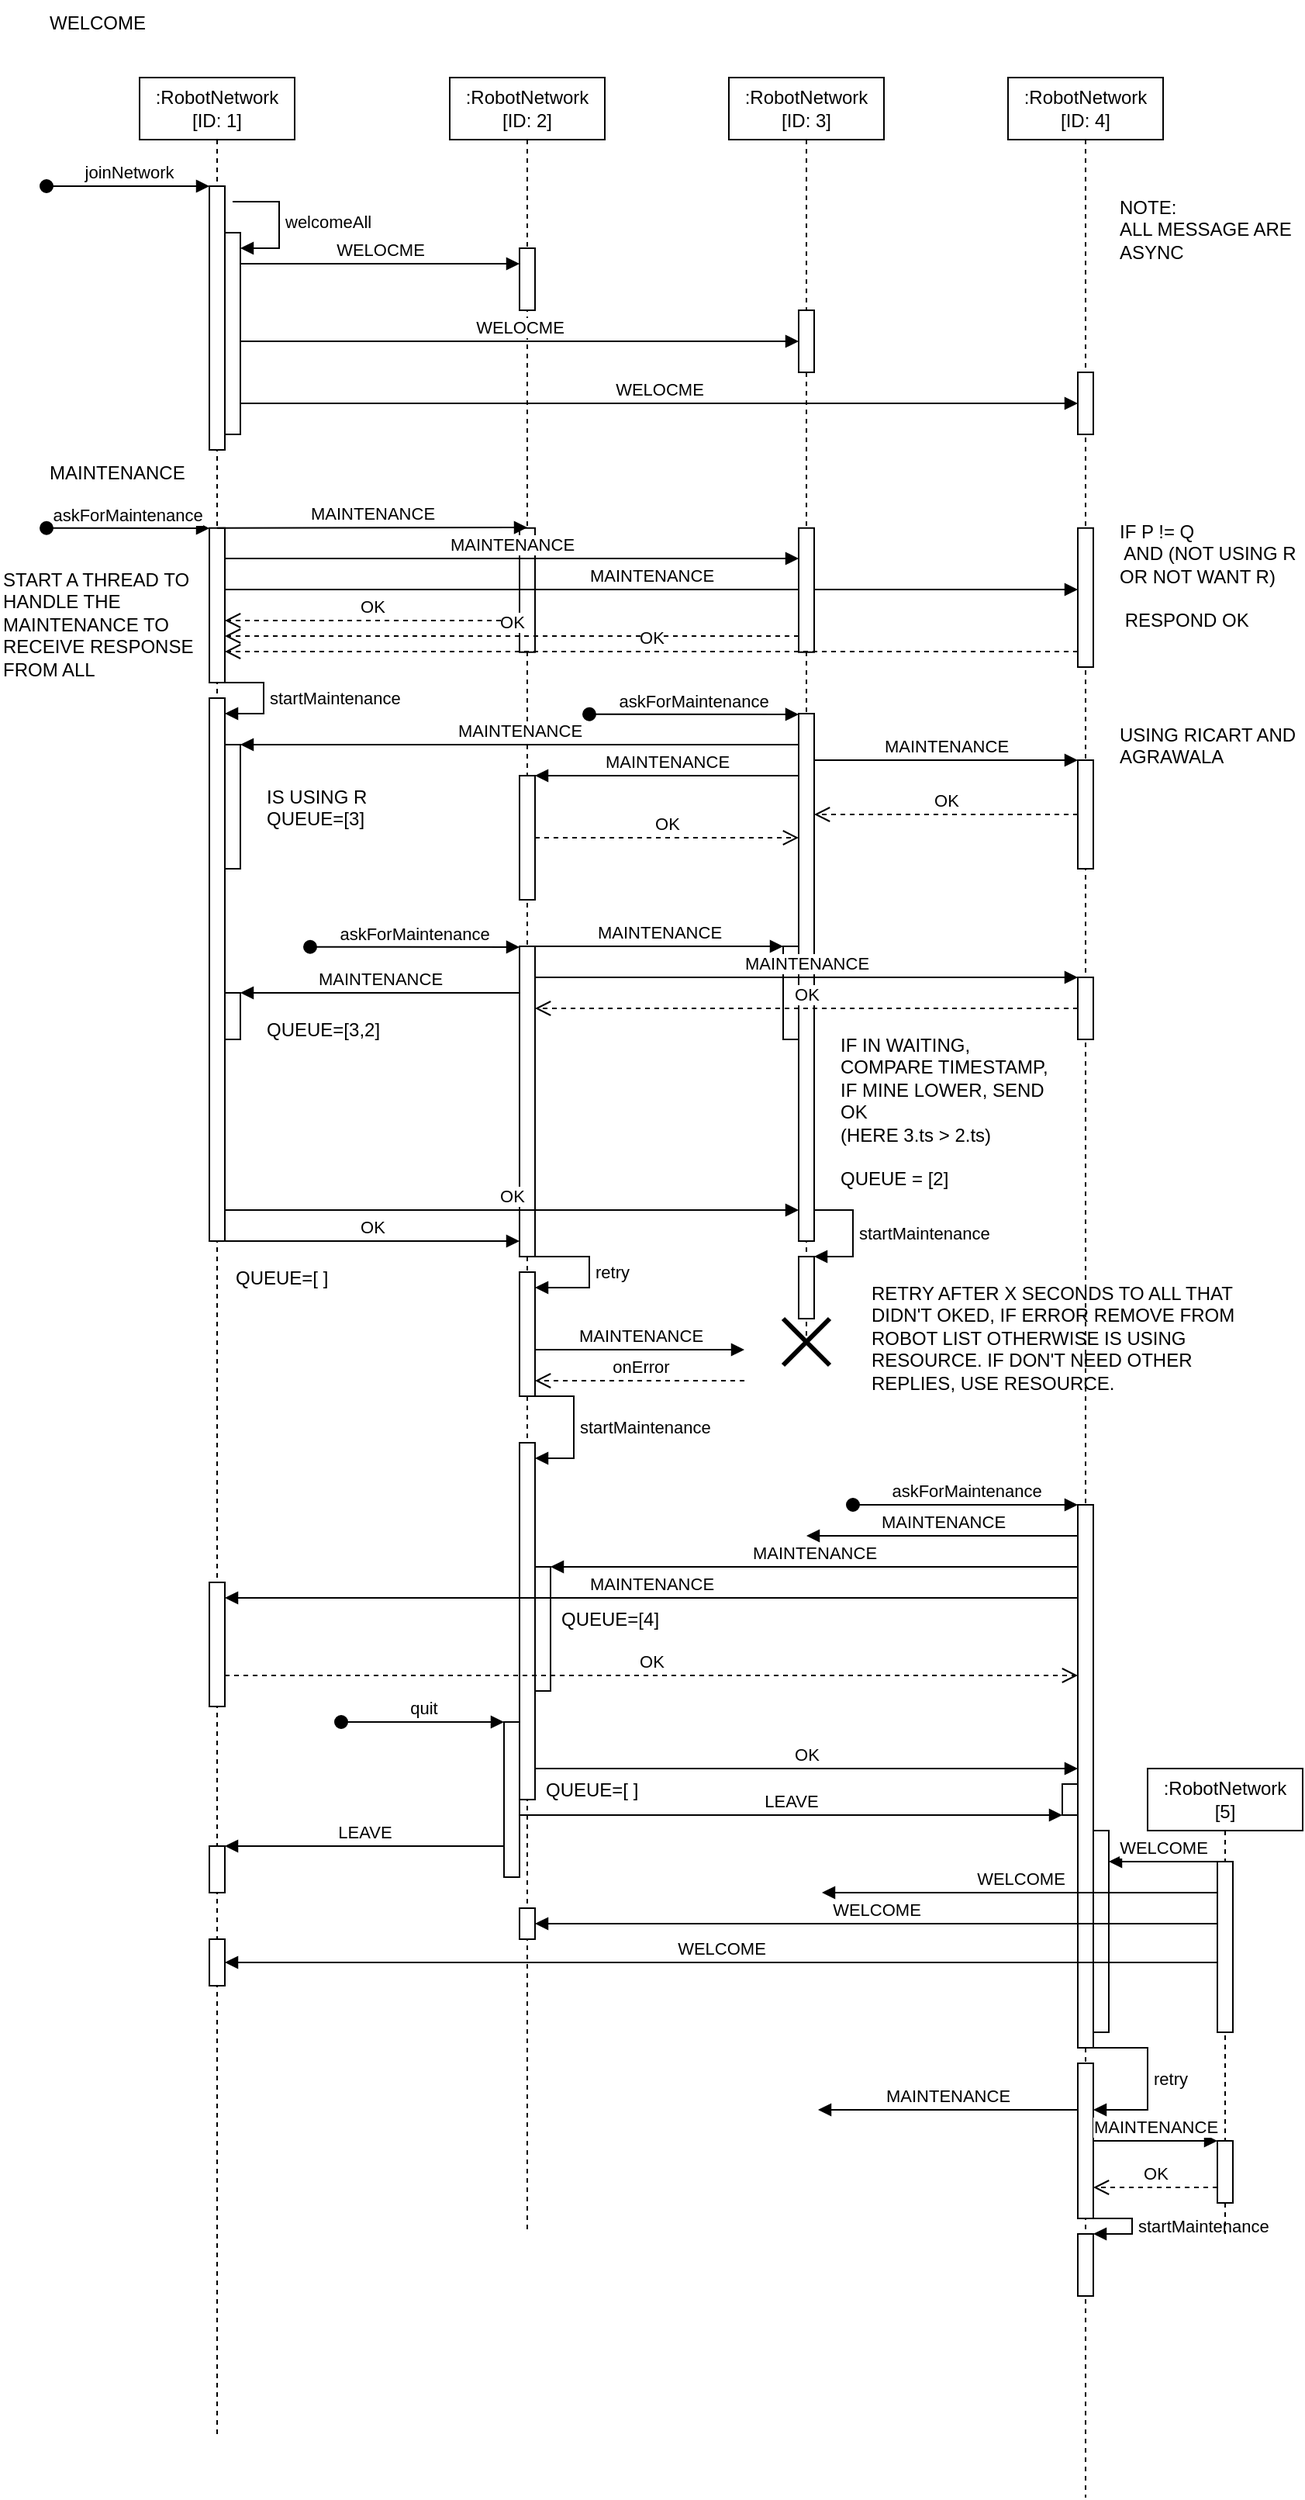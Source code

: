 <mxfile version="21.3.5" type="device">
  <diagram name="Page-1" id="2YBvvXClWsGukQMizWep">
    <mxGraphModel dx="954" dy="620" grid="1" gridSize="10" guides="1" tooltips="1" connect="1" arrows="1" fold="1" page="1" pageScale="1" pageWidth="850" pageHeight="1100" math="0" shadow="0">
      <root>
        <mxCell id="0" />
        <mxCell id="1" parent="0" />
        <mxCell id="aM9ryv3xv72pqoxQDRHE-1" value=":RobotNetwork&lt;br&gt;[ID: 1]" style="shape=umlLifeline;perimeter=lifelinePerimeter;whiteSpace=wrap;html=1;container=0;dropTarget=0;collapsible=0;recursiveResize=0;outlineConnect=0;portConstraint=eastwest;newEdgeStyle={&quot;edgeStyle&quot;:&quot;elbowEdgeStyle&quot;,&quot;elbow&quot;:&quot;vertical&quot;,&quot;curved&quot;:0,&quot;rounded&quot;:0};" parent="1" vertex="1">
          <mxGeometry x="100" y="90" width="100" height="1520" as="geometry" />
        </mxCell>
        <mxCell id="aM9ryv3xv72pqoxQDRHE-2" value="" style="html=1;points=[];perimeter=orthogonalPerimeter;outlineConnect=0;targetShapes=umlLifeline;portConstraint=eastwest;newEdgeStyle={&quot;edgeStyle&quot;:&quot;elbowEdgeStyle&quot;,&quot;elbow&quot;:&quot;vertical&quot;,&quot;curved&quot;:0,&quot;rounded&quot;:0};" parent="aM9ryv3xv72pqoxQDRHE-1" vertex="1">
          <mxGeometry x="45" y="70" width="10" height="170" as="geometry" />
        </mxCell>
        <mxCell id="aM9ryv3xv72pqoxQDRHE-3" value="joinNetwork" style="html=1;verticalAlign=bottom;startArrow=oval;endArrow=block;startSize=8;edgeStyle=elbowEdgeStyle;elbow=vertical;curved=0;rounded=0;" parent="aM9ryv3xv72pqoxQDRHE-1" target="aM9ryv3xv72pqoxQDRHE-2" edge="1">
          <mxGeometry relative="1" as="geometry">
            <mxPoint x="-60" y="70" as="sourcePoint" />
          </mxGeometry>
        </mxCell>
        <mxCell id="eEnLpTAZn5gdBbQ_mqBl-11" value="" style="html=1;points=[];perimeter=orthogonalPerimeter;outlineConnect=0;targetShapes=umlLifeline;portConstraint=eastwest;newEdgeStyle={&quot;edgeStyle&quot;:&quot;elbowEdgeStyle&quot;,&quot;elbow&quot;:&quot;vertical&quot;,&quot;curved&quot;:0,&quot;rounded&quot;:0};" parent="aM9ryv3xv72pqoxQDRHE-1" vertex="1">
          <mxGeometry x="55" y="100" width="10" height="130" as="geometry" />
        </mxCell>
        <mxCell id="eEnLpTAZn5gdBbQ_mqBl-12" value="welcomeAll" style="html=1;align=left;spacingLeft=2;endArrow=block;rounded=0;edgeStyle=orthogonalEdgeStyle;curved=0;rounded=0;" parent="aM9ryv3xv72pqoxQDRHE-1" target="eEnLpTAZn5gdBbQ_mqBl-11" edge="1">
          <mxGeometry relative="1" as="geometry">
            <mxPoint x="60" y="80" as="sourcePoint" />
            <Array as="points">
              <mxPoint x="90" y="110" />
            </Array>
          </mxGeometry>
        </mxCell>
        <mxCell id="eEnLpTAZn5gdBbQ_mqBl-40" value="" style="html=1;points=[];perimeter=orthogonalPerimeter;outlineConnect=0;targetShapes=umlLifeline;portConstraint=eastwest;newEdgeStyle={&quot;edgeStyle&quot;:&quot;elbowEdgeStyle&quot;,&quot;elbow&quot;:&quot;vertical&quot;,&quot;curved&quot;:0,&quot;rounded&quot;:0};" parent="aM9ryv3xv72pqoxQDRHE-1" vertex="1">
          <mxGeometry x="45" y="290.37" width="10" height="99.63" as="geometry" />
        </mxCell>
        <mxCell id="szoef-TnUOMJRLs9W9GJ-12" value="" style="html=1;points=[];perimeter=orthogonalPerimeter;outlineConnect=0;targetShapes=umlLifeline;portConstraint=eastwest;newEdgeStyle={&quot;edgeStyle&quot;:&quot;elbowEdgeStyle&quot;,&quot;elbow&quot;:&quot;vertical&quot;,&quot;curved&quot;:0,&quot;rounded&quot;:0};" parent="aM9ryv3xv72pqoxQDRHE-1" vertex="1">
          <mxGeometry x="45" y="400" width="10" height="350" as="geometry" />
        </mxCell>
        <mxCell id="szoef-TnUOMJRLs9W9GJ-13" value="startMaintenance" style="html=1;align=left;spacingLeft=2;endArrow=block;rounded=0;edgeStyle=orthogonalEdgeStyle;curved=0;rounded=0;" parent="aM9ryv3xv72pqoxQDRHE-1" source="eEnLpTAZn5gdBbQ_mqBl-40" target="szoef-TnUOMJRLs9W9GJ-12" edge="1">
          <mxGeometry relative="1" as="geometry">
            <mxPoint x="50" y="400" as="sourcePoint" />
            <Array as="points">
              <mxPoint x="80" y="390" />
              <mxPoint x="80" y="410" />
            </Array>
          </mxGeometry>
        </mxCell>
        <mxCell id="szoef-TnUOMJRLs9W9GJ-21" value="" style="html=1;points=[];perimeter=orthogonalPerimeter;outlineConnect=0;targetShapes=umlLifeline;portConstraint=eastwest;newEdgeStyle={&quot;edgeStyle&quot;:&quot;elbowEdgeStyle&quot;,&quot;elbow&quot;:&quot;vertical&quot;,&quot;curved&quot;:0,&quot;rounded&quot;:0};" parent="aM9ryv3xv72pqoxQDRHE-1" vertex="1">
          <mxGeometry x="55" y="430" width="10" height="80" as="geometry" />
        </mxCell>
        <mxCell id="szoef-TnUOMJRLs9W9GJ-39" value="" style="html=1;points=[];perimeter=orthogonalPerimeter;outlineConnect=0;targetShapes=umlLifeline;portConstraint=eastwest;newEdgeStyle={&quot;edgeStyle&quot;:&quot;elbowEdgeStyle&quot;,&quot;elbow&quot;:&quot;vertical&quot;,&quot;curved&quot;:0,&quot;rounded&quot;:0};" parent="aM9ryv3xv72pqoxQDRHE-1" vertex="1">
          <mxGeometry x="55" y="590" width="10" height="30" as="geometry" />
        </mxCell>
        <mxCell id="szoef-TnUOMJRLs9W9GJ-66" value="" style="html=1;points=[];perimeter=orthogonalPerimeter;outlineConnect=0;targetShapes=umlLifeline;portConstraint=eastwest;newEdgeStyle={&quot;edgeStyle&quot;:&quot;elbowEdgeStyle&quot;,&quot;elbow&quot;:&quot;vertical&quot;,&quot;curved&quot;:0,&quot;rounded&quot;:0};" parent="aM9ryv3xv72pqoxQDRHE-1" vertex="1">
          <mxGeometry x="45" y="970" width="10" height="80" as="geometry" />
        </mxCell>
        <mxCell id="szoef-TnUOMJRLs9W9GJ-73" value="" style="html=1;points=[];perimeter=orthogonalPerimeter;outlineConnect=0;targetShapes=umlLifeline;portConstraint=eastwest;newEdgeStyle={&quot;edgeStyle&quot;:&quot;elbowEdgeStyle&quot;,&quot;elbow&quot;:&quot;vertical&quot;,&quot;curved&quot;:0,&quot;rounded&quot;:0};" parent="aM9ryv3xv72pqoxQDRHE-1" vertex="1">
          <mxGeometry x="45" y="1140" width="10" height="30" as="geometry" />
        </mxCell>
        <mxCell id="szoef-TnUOMJRLs9W9GJ-86" value="" style="html=1;points=[];perimeter=orthogonalPerimeter;outlineConnect=0;targetShapes=umlLifeline;portConstraint=eastwest;newEdgeStyle={&quot;edgeStyle&quot;:&quot;elbowEdgeStyle&quot;,&quot;elbow&quot;:&quot;vertical&quot;,&quot;curved&quot;:0,&quot;rounded&quot;:0};" parent="aM9ryv3xv72pqoxQDRHE-1" vertex="1">
          <mxGeometry x="45" y="1200" width="10" height="30" as="geometry" />
        </mxCell>
        <mxCell id="eEnLpTAZn5gdBbQ_mqBl-1" value=":RobotNetwork&lt;br&gt;[ID: 2]" style="shape=umlLifeline;perimeter=lifelinePerimeter;whiteSpace=wrap;html=1;container=0;dropTarget=0;collapsible=0;recursiveResize=0;outlineConnect=0;portConstraint=eastwest;newEdgeStyle={&quot;edgeStyle&quot;:&quot;elbowEdgeStyle&quot;,&quot;elbow&quot;:&quot;vertical&quot;,&quot;curved&quot;:0,&quot;rounded&quot;:0};" parent="1" vertex="1">
          <mxGeometry x="300" y="90" width="100" height="1390" as="geometry" />
        </mxCell>
        <mxCell id="eEnLpTAZn5gdBbQ_mqBl-2" value="" style="html=1;points=[];perimeter=orthogonalPerimeter;outlineConnect=0;targetShapes=umlLifeline;portConstraint=eastwest;newEdgeStyle={&quot;edgeStyle&quot;:&quot;elbowEdgeStyle&quot;,&quot;elbow&quot;:&quot;vertical&quot;,&quot;curved&quot;:0,&quot;rounded&quot;:0};" parent="eEnLpTAZn5gdBbQ_mqBl-1" vertex="1">
          <mxGeometry x="45" y="110" width="10" height="40" as="geometry" />
        </mxCell>
        <mxCell id="szoef-TnUOMJRLs9W9GJ-3" value="" style="html=1;points=[];perimeter=orthogonalPerimeter;outlineConnect=0;targetShapes=umlLifeline;portConstraint=eastwest;newEdgeStyle={&quot;edgeStyle&quot;:&quot;elbowEdgeStyle&quot;,&quot;elbow&quot;:&quot;vertical&quot;,&quot;curved&quot;:0,&quot;rounded&quot;:0};" parent="eEnLpTAZn5gdBbQ_mqBl-1" vertex="1">
          <mxGeometry x="45" y="290.37" width="10" height="80" as="geometry" />
        </mxCell>
        <mxCell id="szoef-TnUOMJRLs9W9GJ-19" value="" style="html=1;points=[];perimeter=orthogonalPerimeter;outlineConnect=0;targetShapes=umlLifeline;portConstraint=eastwest;newEdgeStyle={&quot;edgeStyle&quot;:&quot;elbowEdgeStyle&quot;,&quot;elbow&quot;:&quot;vertical&quot;,&quot;curved&quot;:0,&quot;rounded&quot;:0};" parent="eEnLpTAZn5gdBbQ_mqBl-1" vertex="1">
          <mxGeometry x="45" y="450" width="10" height="80" as="geometry" />
        </mxCell>
        <mxCell id="szoef-TnUOMJRLs9W9GJ-33" value="" style="html=1;points=[];perimeter=orthogonalPerimeter;outlineConnect=0;targetShapes=umlLifeline;portConstraint=eastwest;newEdgeStyle={&quot;edgeStyle&quot;:&quot;elbowEdgeStyle&quot;,&quot;elbow&quot;:&quot;vertical&quot;,&quot;curved&quot;:0,&quot;rounded&quot;:0};" parent="eEnLpTAZn5gdBbQ_mqBl-1" vertex="1">
          <mxGeometry x="45" y="560" width="10" height="200" as="geometry" />
        </mxCell>
        <mxCell id="szoef-TnUOMJRLs9W9GJ-47" value="" style="html=1;points=[];perimeter=orthogonalPerimeter;outlineConnect=0;targetShapes=umlLifeline;portConstraint=eastwest;newEdgeStyle={&quot;edgeStyle&quot;:&quot;elbowEdgeStyle&quot;,&quot;elbow&quot;:&quot;vertical&quot;,&quot;curved&quot;:0,&quot;rounded&quot;:0};" parent="eEnLpTAZn5gdBbQ_mqBl-1" vertex="1">
          <mxGeometry x="45" y="770" width="10" height="80" as="geometry" />
        </mxCell>
        <mxCell id="szoef-TnUOMJRLs9W9GJ-48" value="retry" style="html=1;align=left;spacingLeft=2;endArrow=block;rounded=0;edgeStyle=orthogonalEdgeStyle;curved=0;rounded=0;" parent="eEnLpTAZn5gdBbQ_mqBl-1" source="szoef-TnUOMJRLs9W9GJ-33" target="szoef-TnUOMJRLs9W9GJ-47" edge="1">
          <mxGeometry relative="1" as="geometry">
            <mxPoint x="60" y="770" as="sourcePoint" />
            <Array as="points">
              <mxPoint x="90" y="760" />
              <mxPoint x="90" y="780" />
            </Array>
          </mxGeometry>
        </mxCell>
        <mxCell id="szoef-TnUOMJRLs9W9GJ-51" value="" style="html=1;points=[];perimeter=orthogonalPerimeter;outlineConnect=0;targetShapes=umlLifeline;portConstraint=eastwest;newEdgeStyle={&quot;edgeStyle&quot;:&quot;elbowEdgeStyle&quot;,&quot;elbow&quot;:&quot;vertical&quot;,&quot;curved&quot;:0,&quot;rounded&quot;:0};" parent="eEnLpTAZn5gdBbQ_mqBl-1" vertex="1">
          <mxGeometry x="45" y="880" width="10" height="230" as="geometry" />
        </mxCell>
        <mxCell id="szoef-TnUOMJRLs9W9GJ-52" value="startMaintenance" style="html=1;align=left;spacingLeft=2;endArrow=block;rounded=0;edgeStyle=orthogonalEdgeStyle;curved=0;rounded=0;" parent="eEnLpTAZn5gdBbQ_mqBl-1" source="szoef-TnUOMJRLs9W9GJ-47" target="szoef-TnUOMJRLs9W9GJ-51" edge="1">
          <mxGeometry relative="1" as="geometry">
            <mxPoint x="50" y="870" as="sourcePoint" />
            <Array as="points">
              <mxPoint x="80" y="850" />
              <mxPoint x="80" y="890" />
            </Array>
          </mxGeometry>
        </mxCell>
        <mxCell id="szoef-TnUOMJRLs9W9GJ-56" value="" style="html=1;points=[];perimeter=orthogonalPerimeter;outlineConnect=0;targetShapes=umlLifeline;portConstraint=eastwest;newEdgeStyle={&quot;edgeStyle&quot;:&quot;elbowEdgeStyle&quot;,&quot;elbow&quot;:&quot;vertical&quot;,&quot;curved&quot;:0,&quot;rounded&quot;:0};" parent="eEnLpTAZn5gdBbQ_mqBl-1" vertex="1">
          <mxGeometry x="35" y="1060" width="10" height="100" as="geometry" />
        </mxCell>
        <mxCell id="szoef-TnUOMJRLs9W9GJ-67" value="" style="html=1;points=[];perimeter=orthogonalPerimeter;outlineConnect=0;targetShapes=umlLifeline;portConstraint=eastwest;newEdgeStyle={&quot;edgeStyle&quot;:&quot;elbowEdgeStyle&quot;,&quot;elbow&quot;:&quot;vertical&quot;,&quot;curved&quot;:0,&quot;rounded&quot;:0};" parent="eEnLpTAZn5gdBbQ_mqBl-1" vertex="1">
          <mxGeometry x="55" y="960" width="10" height="80" as="geometry" />
        </mxCell>
        <mxCell id="szoef-TnUOMJRLs9W9GJ-88" value="" style="html=1;points=[];perimeter=orthogonalPerimeter;outlineConnect=0;targetShapes=umlLifeline;portConstraint=eastwest;newEdgeStyle={&quot;edgeStyle&quot;:&quot;elbowEdgeStyle&quot;,&quot;elbow&quot;:&quot;vertical&quot;,&quot;curved&quot;:0,&quot;rounded&quot;:0};" parent="eEnLpTAZn5gdBbQ_mqBl-1" vertex="1">
          <mxGeometry x="45" y="1180" width="10" height="20" as="geometry" />
        </mxCell>
        <mxCell id="eEnLpTAZn5gdBbQ_mqBl-4" value=":RobotNetwork&lt;br&gt;[ID: 4]" style="shape=umlLifeline;perimeter=lifelinePerimeter;whiteSpace=wrap;html=1;container=0;dropTarget=0;collapsible=0;recursiveResize=0;outlineConnect=0;portConstraint=eastwest;newEdgeStyle={&quot;edgeStyle&quot;:&quot;elbowEdgeStyle&quot;,&quot;elbow&quot;:&quot;vertical&quot;,&quot;curved&quot;:0,&quot;rounded&quot;:0};" parent="1" vertex="1">
          <mxGeometry x="660" y="90" width="100" height="1560" as="geometry" />
        </mxCell>
        <mxCell id="eEnLpTAZn5gdBbQ_mqBl-16" value="" style="html=1;points=[];perimeter=orthogonalPerimeter;outlineConnect=0;targetShapes=umlLifeline;portConstraint=eastwest;newEdgeStyle={&quot;edgeStyle&quot;:&quot;elbowEdgeStyle&quot;,&quot;elbow&quot;:&quot;vertical&quot;,&quot;curved&quot;:0,&quot;rounded&quot;:0};" parent="eEnLpTAZn5gdBbQ_mqBl-4" vertex="1">
          <mxGeometry x="45" y="190" width="10" height="40" as="geometry" />
        </mxCell>
        <mxCell id="eEnLpTAZn5gdBbQ_mqBl-42" value="" style="html=1;points=[];perimeter=orthogonalPerimeter;outlineConnect=0;targetShapes=umlLifeline;portConstraint=eastwest;newEdgeStyle={&quot;edgeStyle&quot;:&quot;elbowEdgeStyle&quot;,&quot;elbow&quot;:&quot;vertical&quot;,&quot;curved&quot;:0,&quot;rounded&quot;:0};" parent="eEnLpTAZn5gdBbQ_mqBl-4" vertex="1">
          <mxGeometry x="45" y="290.37" width="10" height="89.63" as="geometry" />
        </mxCell>
        <mxCell id="szoef-TnUOMJRLs9W9GJ-17" value="" style="html=1;points=[];perimeter=orthogonalPerimeter;outlineConnect=0;targetShapes=umlLifeline;portConstraint=eastwest;newEdgeStyle={&quot;edgeStyle&quot;:&quot;elbowEdgeStyle&quot;,&quot;elbow&quot;:&quot;vertical&quot;,&quot;curved&quot;:0,&quot;rounded&quot;:0};" parent="eEnLpTAZn5gdBbQ_mqBl-4" vertex="1">
          <mxGeometry x="45" y="440" width="10" height="70" as="geometry" />
        </mxCell>
        <mxCell id="szoef-TnUOMJRLs9W9GJ-37" value="" style="html=1;points=[];perimeter=orthogonalPerimeter;outlineConnect=0;targetShapes=umlLifeline;portConstraint=eastwest;newEdgeStyle={&quot;edgeStyle&quot;:&quot;elbowEdgeStyle&quot;,&quot;elbow&quot;:&quot;vertical&quot;,&quot;curved&quot;:0,&quot;rounded&quot;:0};" parent="eEnLpTAZn5gdBbQ_mqBl-4" vertex="1">
          <mxGeometry x="45" y="580" width="10" height="40" as="geometry" />
        </mxCell>
        <mxCell id="szoef-TnUOMJRLs9W9GJ-58" value="" style="html=1;points=[];perimeter=orthogonalPerimeter;outlineConnect=0;targetShapes=umlLifeline;portConstraint=eastwest;newEdgeStyle={&quot;edgeStyle&quot;:&quot;elbowEdgeStyle&quot;,&quot;elbow&quot;:&quot;vertical&quot;,&quot;curved&quot;:0,&quot;rounded&quot;:0};" parent="eEnLpTAZn5gdBbQ_mqBl-4" vertex="1">
          <mxGeometry x="35" y="1100" width="10" height="20" as="geometry" />
        </mxCell>
        <mxCell id="szoef-TnUOMJRLs9W9GJ-60" value="" style="html=1;points=[];perimeter=orthogonalPerimeter;outlineConnect=0;targetShapes=umlLifeline;portConstraint=eastwest;newEdgeStyle={&quot;edgeStyle&quot;:&quot;elbowEdgeStyle&quot;,&quot;elbow&quot;:&quot;vertical&quot;,&quot;curved&quot;:0,&quot;rounded&quot;:0};" parent="eEnLpTAZn5gdBbQ_mqBl-4" vertex="1">
          <mxGeometry x="45" y="920" width="10" height="350" as="geometry" />
        </mxCell>
        <mxCell id="szoef-TnUOMJRLs9W9GJ-92" value="" style="html=1;points=[];perimeter=orthogonalPerimeter;outlineConnect=0;targetShapes=umlLifeline;portConstraint=eastwest;newEdgeStyle={&quot;edgeStyle&quot;:&quot;elbowEdgeStyle&quot;,&quot;elbow&quot;:&quot;vertical&quot;,&quot;curved&quot;:0,&quot;rounded&quot;:0};" parent="eEnLpTAZn5gdBbQ_mqBl-4" vertex="1">
          <mxGeometry x="55" y="1130" width="10" height="130" as="geometry" />
        </mxCell>
        <mxCell id="szoef-TnUOMJRLs9W9GJ-98" value="" style="html=1;points=[];perimeter=orthogonalPerimeter;outlineConnect=0;targetShapes=umlLifeline;portConstraint=eastwest;newEdgeStyle={&quot;edgeStyle&quot;:&quot;elbowEdgeStyle&quot;,&quot;elbow&quot;:&quot;vertical&quot;,&quot;curved&quot;:0,&quot;rounded&quot;:0};" parent="eEnLpTAZn5gdBbQ_mqBl-4" vertex="1">
          <mxGeometry x="45" y="1390" width="10" height="40" as="geometry" />
        </mxCell>
        <mxCell id="szoef-TnUOMJRLs9W9GJ-99" value="startMaintenance" style="html=1;align=left;spacingLeft=2;endArrow=block;rounded=0;edgeStyle=orthogonalEdgeStyle;curved=0;rounded=0;" parent="eEnLpTAZn5gdBbQ_mqBl-4" source="MS7MLj-lTrGI62MglVnT-1" target="szoef-TnUOMJRLs9W9GJ-98" edge="1">
          <mxGeometry relative="1" as="geometry">
            <mxPoint x="50" y="1320" as="sourcePoint" />
            <Array as="points">
              <mxPoint x="80" y="1380" />
              <mxPoint x="80" y="1390" />
            </Array>
          </mxGeometry>
        </mxCell>
        <mxCell id="MS7MLj-lTrGI62MglVnT-2" value="retry" style="html=1;align=left;spacingLeft=2;endArrow=block;rounded=0;edgeStyle=orthogonalEdgeStyle;curved=0;rounded=0;" parent="eEnLpTAZn5gdBbQ_mqBl-4" source="szoef-TnUOMJRLs9W9GJ-60" target="MS7MLj-lTrGI62MglVnT-1" edge="1">
          <mxGeometry relative="1" as="geometry">
            <mxPoint x="60" y="1270" as="sourcePoint" />
            <Array as="points">
              <mxPoint x="90" y="1270" />
              <mxPoint x="90" y="1310" />
            </Array>
          </mxGeometry>
        </mxCell>
        <mxCell id="MS7MLj-lTrGI62MglVnT-1" value="" style="html=1;points=[];perimeter=orthogonalPerimeter;outlineConnect=0;targetShapes=umlLifeline;portConstraint=eastwest;newEdgeStyle={&quot;edgeStyle&quot;:&quot;elbowEdgeStyle&quot;,&quot;elbow&quot;:&quot;vertical&quot;,&quot;curved&quot;:0,&quot;rounded&quot;:0};" parent="eEnLpTAZn5gdBbQ_mqBl-4" vertex="1">
          <mxGeometry x="45" y="1280" width="10" height="100" as="geometry" />
        </mxCell>
        <mxCell id="eEnLpTAZn5gdBbQ_mqBl-14" value="WELOCME" style="html=1;verticalAlign=bottom;endArrow=block;edgeStyle=elbowEdgeStyle;elbow=vertical;curved=0;rounded=0;" parent="1" source="eEnLpTAZn5gdBbQ_mqBl-11" target="eEnLpTAZn5gdBbQ_mqBl-2" edge="1">
          <mxGeometry relative="1" as="geometry">
            <mxPoint x="265" y="210" as="sourcePoint" />
            <mxPoint x="335" y="210" as="targetPoint" />
            <Array as="points">
              <mxPoint x="290" y="210" />
            </Array>
          </mxGeometry>
        </mxCell>
        <mxCell id="eEnLpTAZn5gdBbQ_mqBl-17" value="WELOCME" style="html=1;verticalAlign=bottom;endArrow=block;edgeStyle=elbowEdgeStyle;elbow=vertical;curved=0;rounded=0;" parent="1" source="eEnLpTAZn5gdBbQ_mqBl-11" target="eEnLpTAZn5gdBbQ_mqBl-16" edge="1">
          <mxGeometry relative="1" as="geometry">
            <mxPoint x="175" y="220" as="sourcePoint" />
            <Array as="points">
              <mxPoint x="520" y="300" />
              <mxPoint x="330" y="295" />
              <mxPoint x="270" y="240" />
              <mxPoint x="160" y="250" />
              <mxPoint x="300" y="220" />
            </Array>
          </mxGeometry>
        </mxCell>
        <mxCell id="eEnLpTAZn5gdBbQ_mqBl-21" value="WELCOME" style="text;html=1;strokeColor=none;fillColor=none;align=left;verticalAlign=middle;whiteSpace=wrap;rounded=0;" parent="1" vertex="1">
          <mxGeometry x="40" y="40" width="380" height="30" as="geometry" />
        </mxCell>
        <mxCell id="eEnLpTAZn5gdBbQ_mqBl-38" value="MAINTENANCE" style="text;html=1;strokeColor=none;fillColor=none;align=left;verticalAlign=middle;whiteSpace=wrap;rounded=0;" parent="1" vertex="1">
          <mxGeometry x="40" y="330" width="380" height="30" as="geometry" />
        </mxCell>
        <mxCell id="eEnLpTAZn5gdBbQ_mqBl-39" value="askForMaintenance" style="html=1;verticalAlign=bottom;startArrow=oval;startFill=1;endArrow=block;startSize=8;edgeStyle=elbowEdgeStyle;elbow=vertical;curved=0;rounded=0;" parent="1" target="eEnLpTAZn5gdBbQ_mqBl-40" edge="1">
          <mxGeometry width="60" relative="1" as="geometry">
            <mxPoint x="40" y="380.37" as="sourcePoint" />
            <mxPoint x="100" y="380.37" as="targetPoint" />
          </mxGeometry>
        </mxCell>
        <mxCell id="eEnLpTAZn5gdBbQ_mqBl-41" value="MAINTENANCE" style="html=1;verticalAlign=bottom;endArrow=block;edgeStyle=elbowEdgeStyle;elbow=vertical;curved=0;rounded=0;" parent="1" source="eEnLpTAZn5gdBbQ_mqBl-40" target="eEnLpTAZn5gdBbQ_mqBl-42" edge="1">
          <mxGeometry width="80" relative="1" as="geometry">
            <mxPoint x="230" y="390.37" as="sourcePoint" />
            <mxPoint x="310" y="390.37" as="targetPoint" />
            <Array as="points">
              <mxPoint x="610" y="420" />
              <mxPoint x="610" y="490" />
              <mxPoint x="410" y="390.37" />
            </Array>
          </mxGeometry>
        </mxCell>
        <mxCell id="eEnLpTAZn5gdBbQ_mqBl-63" value=":RobotNetwork&lt;br&gt;[ID: 3]" style="shape=umlLifeline;perimeter=lifelinePerimeter;whiteSpace=wrap;html=1;container=0;dropTarget=0;collapsible=0;recursiveResize=0;outlineConnect=0;portConstraint=eastwest;newEdgeStyle={&quot;edgeStyle&quot;:&quot;elbowEdgeStyle&quot;,&quot;elbow&quot;:&quot;vertical&quot;,&quot;curved&quot;:0,&quot;rounded&quot;:0};" parent="1" vertex="1">
          <mxGeometry x="480" y="90" width="100" height="820" as="geometry" />
        </mxCell>
        <mxCell id="eEnLpTAZn5gdBbQ_mqBl-64" value="" style="html=1;points=[];perimeter=orthogonalPerimeter;outlineConnect=0;targetShapes=umlLifeline;portConstraint=eastwest;newEdgeStyle={&quot;edgeStyle&quot;:&quot;elbowEdgeStyle&quot;,&quot;elbow&quot;:&quot;vertical&quot;,&quot;curved&quot;:0,&quot;rounded&quot;:0};" parent="eEnLpTAZn5gdBbQ_mqBl-63" vertex="1">
          <mxGeometry x="45" y="150" width="10" height="40" as="geometry" />
        </mxCell>
        <mxCell id="szoef-TnUOMJRLs9W9GJ-5" value="" style="html=1;points=[];perimeter=orthogonalPerimeter;outlineConnect=0;targetShapes=umlLifeline;portConstraint=eastwest;newEdgeStyle={&quot;edgeStyle&quot;:&quot;elbowEdgeStyle&quot;,&quot;elbow&quot;:&quot;vertical&quot;,&quot;curved&quot;:0,&quot;rounded&quot;:0};" parent="eEnLpTAZn5gdBbQ_mqBl-63" vertex="1">
          <mxGeometry x="45" y="290.37" width="10" height="80" as="geometry" />
        </mxCell>
        <mxCell id="szoef-TnUOMJRLs9W9GJ-15" value="" style="html=1;points=[];perimeter=orthogonalPerimeter;outlineConnect=0;targetShapes=umlLifeline;portConstraint=eastwest;newEdgeStyle={&quot;edgeStyle&quot;:&quot;elbowEdgeStyle&quot;,&quot;elbow&quot;:&quot;vertical&quot;,&quot;curved&quot;:0,&quot;rounded&quot;:0};" parent="eEnLpTAZn5gdBbQ_mqBl-63" vertex="1">
          <mxGeometry x="45" y="410" width="10" height="340" as="geometry" />
        </mxCell>
        <mxCell id="szoef-TnUOMJRLs9W9GJ-35" value="" style="html=1;points=[];perimeter=orthogonalPerimeter;outlineConnect=0;targetShapes=umlLifeline;portConstraint=eastwest;newEdgeStyle={&quot;edgeStyle&quot;:&quot;elbowEdgeStyle&quot;,&quot;elbow&quot;:&quot;vertical&quot;,&quot;curved&quot;:0,&quot;rounded&quot;:0};" parent="eEnLpTAZn5gdBbQ_mqBl-63" vertex="1">
          <mxGeometry x="35" y="560" width="10" height="60" as="geometry" />
        </mxCell>
        <mxCell id="szoef-TnUOMJRLs9W9GJ-43" value="" style="html=1;points=[];perimeter=orthogonalPerimeter;outlineConnect=0;targetShapes=umlLifeline;portConstraint=eastwest;newEdgeStyle={&quot;edgeStyle&quot;:&quot;elbowEdgeStyle&quot;,&quot;elbow&quot;:&quot;vertical&quot;,&quot;curved&quot;:0,&quot;rounded&quot;:0};" parent="eEnLpTAZn5gdBbQ_mqBl-63" vertex="1">
          <mxGeometry x="45" y="760" width="10" height="40" as="geometry" />
        </mxCell>
        <mxCell id="szoef-TnUOMJRLs9W9GJ-44" value="startMaintenance" style="html=1;align=left;spacingLeft=2;endArrow=block;rounded=0;edgeStyle=orthogonalEdgeStyle;curved=0;rounded=0;" parent="eEnLpTAZn5gdBbQ_mqBl-63" source="szoef-TnUOMJRLs9W9GJ-15" target="szoef-TnUOMJRLs9W9GJ-43" edge="1">
          <mxGeometry relative="1" as="geometry">
            <mxPoint x="50" y="760" as="sourcePoint" />
            <Array as="points">
              <mxPoint x="80" y="730" />
              <mxPoint x="80" y="760" />
            </Array>
          </mxGeometry>
        </mxCell>
        <mxCell id="szoef-TnUOMJRLs9W9GJ-46" value="" style="shape=umlDestroy;whiteSpace=wrap;html=1;strokeWidth=3;targetShapes=umlLifeline;" parent="eEnLpTAZn5gdBbQ_mqBl-63" vertex="1">
          <mxGeometry x="35" y="800" width="30" height="30" as="geometry" />
        </mxCell>
        <mxCell id="eEnLpTAZn5gdBbQ_mqBl-66" value="WELOCME" style="html=1;verticalAlign=bottom;endArrow=block;edgeStyle=elbowEdgeStyle;elbow=vertical;curved=0;rounded=0;" parent="1" source="eEnLpTAZn5gdBbQ_mqBl-11" target="eEnLpTAZn5gdBbQ_mqBl-64" edge="1">
          <mxGeometry width="80" relative="1" as="geometry">
            <mxPoint x="385" y="260" as="sourcePoint" />
            <mxPoint x="465" y="260" as="targetPoint" />
          </mxGeometry>
        </mxCell>
        <mxCell id="szoef-TnUOMJRLs9W9GJ-1" value="NOTE: &lt;br&gt;ALL MESSAGE ARE ASYNC" style="text;html=1;strokeColor=none;fillColor=none;align=left;verticalAlign=top;whiteSpace=wrap;rounded=0;" parent="1" vertex="1">
          <mxGeometry x="730" y="160" width="120" height="130" as="geometry" />
        </mxCell>
        <mxCell id="szoef-TnUOMJRLs9W9GJ-2" value="MAINTENANCE" style="html=1;verticalAlign=bottom;endArrow=block;edgeStyle=elbowEdgeStyle;elbow=vertical;curved=0;rounded=0;" parent="1" source="eEnLpTAZn5gdBbQ_mqBl-40" target="szoef-TnUOMJRLs9W9GJ-3" edge="1">
          <mxGeometry width="80" relative="1" as="geometry">
            <mxPoint x="430" y="340" as="sourcePoint" />
            <mxPoint x="510" y="340" as="targetPoint" />
            <Array as="points">
              <mxPoint x="320" y="380" />
            </Array>
          </mxGeometry>
        </mxCell>
        <mxCell id="szoef-TnUOMJRLs9W9GJ-4" value="MAINTENANCE" style="html=1;verticalAlign=bottom;endArrow=block;edgeStyle=elbowEdgeStyle;elbow=vertical;curved=0;rounded=0;" parent="1" source="eEnLpTAZn5gdBbQ_mqBl-40" target="szoef-TnUOMJRLs9W9GJ-5" edge="1">
          <mxGeometry width="80" relative="1" as="geometry">
            <mxPoint x="430" y="340" as="sourcePoint" />
            <mxPoint x="510" y="340" as="targetPoint" />
            <Array as="points">
              <mxPoint x="480" y="400" />
            </Array>
          </mxGeometry>
        </mxCell>
        <mxCell id="szoef-TnUOMJRLs9W9GJ-8" value="&lt;br&gt;&lt;br&gt;IF P != Q &lt;br&gt;&lt;span style=&quot;white-space: pre;&quot;&gt; &lt;/span&gt;AND (NOT USING R OR NOT WANT R)&lt;br&gt;&lt;span style=&quot;white-space: pre;&quot;&gt; &lt;/span&gt;&lt;br&gt;&lt;span style=&quot;white-space: pre;&quot;&gt; &lt;/span&gt;RESPOND OK" style="text;html=1;strokeColor=none;fillColor=none;align=left;verticalAlign=top;whiteSpace=wrap;rounded=0;" parent="1" vertex="1">
          <mxGeometry x="730" y="340" width="120" height="130" as="geometry" />
        </mxCell>
        <mxCell id="szoef-TnUOMJRLs9W9GJ-9" value="OK" style="html=1;verticalAlign=bottom;endArrow=open;dashed=1;endSize=8;edgeStyle=elbowEdgeStyle;elbow=vertical;curved=0;rounded=0;" parent="1" source="szoef-TnUOMJRLs9W9GJ-3" target="eEnLpTAZn5gdBbQ_mqBl-40" edge="1">
          <mxGeometry relative="1" as="geometry">
            <mxPoint x="310" y="440" as="sourcePoint" />
            <mxPoint x="230" y="440" as="targetPoint" />
            <Array as="points">
              <mxPoint x="270" y="440" />
            </Array>
          </mxGeometry>
        </mxCell>
        <mxCell id="szoef-TnUOMJRLs9W9GJ-10" value="OK" style="html=1;verticalAlign=bottom;endArrow=open;dashed=1;endSize=8;edgeStyle=elbowEdgeStyle;elbow=vertical;curved=0;rounded=0;" parent="1" source="szoef-TnUOMJRLs9W9GJ-5" target="eEnLpTAZn5gdBbQ_mqBl-40" edge="1">
          <mxGeometry relative="1" as="geometry">
            <mxPoint x="355" y="450" as="sourcePoint" />
            <mxPoint x="165" y="450" as="targetPoint" />
            <Array as="points">
              <mxPoint x="280" y="450" />
            </Array>
          </mxGeometry>
        </mxCell>
        <mxCell id="szoef-TnUOMJRLs9W9GJ-11" value="OK" style="html=1;verticalAlign=bottom;endArrow=open;dashed=1;endSize=8;edgeStyle=elbowEdgeStyle;elbow=vertical;curved=0;rounded=0;" parent="1" source="eEnLpTAZn5gdBbQ_mqBl-42" target="eEnLpTAZn5gdBbQ_mqBl-40" edge="1">
          <mxGeometry relative="1" as="geometry">
            <mxPoint x="535" y="460" as="sourcePoint" />
            <mxPoint x="165" y="460" as="targetPoint" />
            <Array as="points">
              <mxPoint x="290" y="460" />
            </Array>
          </mxGeometry>
        </mxCell>
        <mxCell id="szoef-TnUOMJRLs9W9GJ-14" value="askForMaintenance" style="html=1;verticalAlign=bottom;startArrow=oval;startFill=1;endArrow=block;startSize=8;edgeStyle=elbowEdgeStyle;elbow=vertical;curved=0;rounded=0;" parent="1" target="szoef-TnUOMJRLs9W9GJ-15" edge="1">
          <mxGeometry width="60" relative="1" as="geometry">
            <mxPoint x="390" y="500.37" as="sourcePoint" />
            <mxPoint x="500" y="500" as="targetPoint" />
          </mxGeometry>
        </mxCell>
        <mxCell id="szoef-TnUOMJRLs9W9GJ-16" value="MAINTENANCE" style="html=1;verticalAlign=bottom;endArrow=block;edgeStyle=elbowEdgeStyle;elbow=vertical;curved=0;rounded=0;" parent="1" source="szoef-TnUOMJRLs9W9GJ-15" target="szoef-TnUOMJRLs9W9GJ-17" edge="1">
          <mxGeometry width="80" relative="1" as="geometry">
            <mxPoint x="420" y="500" as="sourcePoint" />
            <mxPoint x="500" y="500" as="targetPoint" />
            <Array as="points">
              <mxPoint x="560" y="530" />
            </Array>
          </mxGeometry>
        </mxCell>
        <mxCell id="szoef-TnUOMJRLs9W9GJ-18" value="MAINTENANCE" style="html=1;verticalAlign=bottom;endArrow=block;edgeStyle=elbowEdgeStyle;elbow=vertical;curved=0;rounded=0;" parent="1" source="szoef-TnUOMJRLs9W9GJ-15" target="szoef-TnUOMJRLs9W9GJ-19" edge="1">
          <mxGeometry width="80" relative="1" as="geometry">
            <mxPoint x="420" y="500" as="sourcePoint" />
            <mxPoint x="500" y="500" as="targetPoint" />
            <Array as="points">
              <mxPoint x="480" y="540" />
            </Array>
            <mxPoint as="offset" />
          </mxGeometry>
        </mxCell>
        <mxCell id="szoef-TnUOMJRLs9W9GJ-20" value="MAINTENANCE" style="html=1;verticalAlign=bottom;endArrow=block;edgeStyle=elbowEdgeStyle;elbow=vertical;curved=0;rounded=0;" parent="1" source="szoef-TnUOMJRLs9W9GJ-15" target="szoef-TnUOMJRLs9W9GJ-21" edge="1">
          <mxGeometry width="80" relative="1" as="geometry">
            <mxPoint x="420" y="500" as="sourcePoint" />
            <mxPoint x="500" y="500" as="targetPoint" />
            <Array as="points">
              <mxPoint x="240" y="520" />
            </Array>
          </mxGeometry>
        </mxCell>
        <mxCell id="szoef-TnUOMJRLs9W9GJ-22" value="IS USING R&lt;br&gt;QUEUE=[3]" style="text;html=1;strokeColor=none;fillColor=none;align=left;verticalAlign=top;whiteSpace=wrap;rounded=0;" parent="1" vertex="1">
          <mxGeometry x="180" y="540" width="140" height="80" as="geometry" />
        </mxCell>
        <mxCell id="szoef-TnUOMJRLs9W9GJ-23" value="OK" style="html=1;verticalAlign=bottom;endArrow=open;dashed=1;endSize=8;edgeStyle=elbowEdgeStyle;elbow=vertical;curved=0;rounded=0;" parent="1" source="szoef-TnUOMJRLs9W9GJ-17" target="szoef-TnUOMJRLs9W9GJ-15" edge="1">
          <mxGeometry relative="1" as="geometry">
            <mxPoint x="550" y="450" as="sourcePoint" />
            <mxPoint x="470" y="450" as="targetPoint" />
            <mxPoint as="offset" />
          </mxGeometry>
        </mxCell>
        <mxCell id="szoef-TnUOMJRLs9W9GJ-24" value="OK" style="html=1;verticalAlign=bottom;endArrow=open;dashed=1;endSize=8;edgeStyle=elbowEdgeStyle;elbow=vertical;curved=0;rounded=0;" parent="1" source="szoef-TnUOMJRLs9W9GJ-19" target="szoef-TnUOMJRLs9W9GJ-15" edge="1">
          <mxGeometry relative="1" as="geometry">
            <mxPoint x="550" y="450" as="sourcePoint" />
            <mxPoint x="470" y="450" as="targetPoint" />
          </mxGeometry>
        </mxCell>
        <mxCell id="szoef-TnUOMJRLs9W9GJ-26" value="OK" style="html=1;verticalAlign=bottom;endArrow=block;edgeStyle=elbowEdgeStyle;elbow=vertical;curved=0;rounded=0;" parent="1" source="szoef-TnUOMJRLs9W9GJ-12" target="szoef-TnUOMJRLs9W9GJ-15" edge="1">
          <mxGeometry width="80" relative="1" as="geometry">
            <mxPoint x="470" y="650" as="sourcePoint" />
            <mxPoint x="525" y="650" as="targetPoint" />
            <Array as="points">
              <mxPoint x="440" y="820" />
              <mxPoint x="410" y="760" />
              <mxPoint x="390" y="740" />
              <mxPoint x="440" y="650" />
            </Array>
          </mxGeometry>
        </mxCell>
        <mxCell id="szoef-TnUOMJRLs9W9GJ-28" value="START A THREAD TO HANDLE THE MAINTENANCE TO RECEIVE RESPONSE FROM ALL" style="text;html=1;strokeColor=none;fillColor=none;align=left;verticalAlign=top;whiteSpace=wrap;rounded=0;" parent="1" vertex="1">
          <mxGeometry x="10" y="400" width="130" height="80" as="geometry" />
        </mxCell>
        <mxCell id="szoef-TnUOMJRLs9W9GJ-32" value="askForMaintenance" style="html=1;verticalAlign=bottom;startArrow=oval;startFill=1;endArrow=block;startSize=8;edgeStyle=elbowEdgeStyle;elbow=vertical;curved=0;rounded=0;" parent="1" target="szoef-TnUOMJRLs9W9GJ-33" edge="1">
          <mxGeometry width="60" relative="1" as="geometry">
            <mxPoint x="210" y="650.37" as="sourcePoint" />
            <mxPoint x="345" y="650" as="targetPoint" />
          </mxGeometry>
        </mxCell>
        <mxCell id="szoef-TnUOMJRLs9W9GJ-34" value="MAINTENANCE" style="html=1;verticalAlign=bottom;endArrow=block;edgeStyle=elbowEdgeStyle;elbow=vertical;curved=0;rounded=0;" parent="1" source="szoef-TnUOMJRLs9W9GJ-33" target="szoef-TnUOMJRLs9W9GJ-35" edge="1">
          <mxGeometry width="80" relative="1" as="geometry">
            <mxPoint x="430" y="670" as="sourcePoint" />
            <mxPoint x="510" y="670" as="targetPoint" />
            <Array as="points">
              <mxPoint x="470" y="650" />
            </Array>
          </mxGeometry>
        </mxCell>
        <mxCell id="szoef-TnUOMJRLs9W9GJ-36" value="MAINTENANCE" style="html=1;verticalAlign=bottom;endArrow=block;edgeStyle=elbowEdgeStyle;elbow=vertical;curved=0;rounded=0;" parent="1" source="szoef-TnUOMJRLs9W9GJ-33" target="szoef-TnUOMJRLs9W9GJ-37" edge="1">
          <mxGeometry width="80" relative="1" as="geometry">
            <mxPoint x="430" y="670" as="sourcePoint" />
            <mxPoint x="510" y="670" as="targetPoint" />
            <Array as="points">
              <mxPoint x="590" y="670" />
            </Array>
          </mxGeometry>
        </mxCell>
        <mxCell id="szoef-TnUOMJRLs9W9GJ-38" value="MAINTENANCE" style="html=1;verticalAlign=bottom;endArrow=block;edgeStyle=elbowEdgeStyle;elbow=vertical;curved=0;rounded=0;" parent="1" source="szoef-TnUOMJRLs9W9GJ-33" target="szoef-TnUOMJRLs9W9GJ-39" edge="1">
          <mxGeometry width="80" relative="1" as="geometry">
            <mxPoint x="430" y="670" as="sourcePoint" />
            <mxPoint x="510" y="670" as="targetPoint" />
            <Array as="points">
              <mxPoint x="210" y="680" />
            </Array>
          </mxGeometry>
        </mxCell>
        <mxCell id="szoef-TnUOMJRLs9W9GJ-40" value="QUEUE=[3,2]" style="text;html=1;strokeColor=none;fillColor=none;align=left;verticalAlign=top;whiteSpace=wrap;rounded=0;" parent="1" vertex="1">
          <mxGeometry x="180" y="690" width="140" height="80" as="geometry" />
        </mxCell>
        <mxCell id="szoef-TnUOMJRLs9W9GJ-41" value="OK" style="html=1;verticalAlign=bottom;endArrow=open;dashed=1;endSize=8;edgeStyle=elbowEdgeStyle;elbow=vertical;curved=0;rounded=0;" parent="1" source="szoef-TnUOMJRLs9W9GJ-37" target="szoef-TnUOMJRLs9W9GJ-33" edge="1">
          <mxGeometry relative="1" as="geometry">
            <mxPoint x="510" y="670" as="sourcePoint" />
            <mxPoint x="430" y="670" as="targetPoint" />
            <Array as="points">
              <mxPoint x="460" y="690" />
            </Array>
          </mxGeometry>
        </mxCell>
        <mxCell id="szoef-TnUOMJRLs9W9GJ-42" value="IF IN WAITING, COMPARE TIMESTAMP, IF MINE LOWER, SEND OK&lt;br&gt;(HERE 3.ts &amp;gt; 2.ts)&lt;br&gt;&lt;br&gt;QUEUE = [2]" style="text;html=1;strokeColor=none;fillColor=none;align=left;verticalAlign=top;whiteSpace=wrap;rounded=0;" parent="1" vertex="1">
          <mxGeometry x="550" y="700" width="140" height="90" as="geometry" />
        </mxCell>
        <mxCell id="szoef-TnUOMJRLs9W9GJ-45" value="OK" style="html=1;verticalAlign=bottom;endArrow=block;edgeStyle=elbowEdgeStyle;elbow=vertical;curved=0;rounded=0;" parent="1" source="szoef-TnUOMJRLs9W9GJ-12" target="szoef-TnUOMJRLs9W9GJ-33" edge="1">
          <mxGeometry width="80" relative="1" as="geometry">
            <mxPoint x="410" y="690" as="sourcePoint" />
            <mxPoint x="490" y="690" as="targetPoint" />
            <Array as="points">
              <mxPoint x="280" y="840" />
            </Array>
          </mxGeometry>
        </mxCell>
        <mxCell id="szoef-TnUOMJRLs9W9GJ-49" value="RETRY AFTER X SECONDS TO ALL THAT DIDN&#39;T OKED, IF ERROR REMOVE FROM ROBOT LIST OTHERWISE IS USING RESOURCE. IF DON&#39;T NEED OTHER REPLIES, USE RESOURCE." style="text;html=1;strokeColor=none;fillColor=none;align=left;verticalAlign=top;whiteSpace=wrap;rounded=0;" parent="1" vertex="1">
          <mxGeometry x="570" y="860" width="260" height="90" as="geometry" />
        </mxCell>
        <mxCell id="szoef-TnUOMJRLs9W9GJ-50" value="MAINTENANCE" style="html=1;verticalAlign=bottom;endArrow=block;edgeStyle=elbowEdgeStyle;elbow=vertical;curved=0;rounded=0;" parent="1" source="szoef-TnUOMJRLs9W9GJ-47" edge="1">
          <mxGeometry width="80" relative="1" as="geometry">
            <mxPoint x="410" y="770" as="sourcePoint" />
            <mxPoint x="490" y="910" as="targetPoint" />
            <Array as="points">
              <mxPoint x="460" y="910" />
            </Array>
          </mxGeometry>
        </mxCell>
        <mxCell id="szoef-TnUOMJRLs9W9GJ-53" value="QUEUE=[ ]" style="text;html=1;strokeColor=none;fillColor=none;align=left;verticalAlign=top;whiteSpace=wrap;rounded=0;" parent="1" vertex="1">
          <mxGeometry x="160" y="850" width="140" height="80" as="geometry" />
        </mxCell>
        <mxCell id="szoef-TnUOMJRLs9W9GJ-57" value="LEAVE" style="html=1;verticalAlign=bottom;endArrow=block;edgeStyle=elbowEdgeStyle;elbow=vertical;curved=0;rounded=0;" parent="1" source="szoef-TnUOMJRLs9W9GJ-56" target="szoef-TnUOMJRLs9W9GJ-58" edge="1">
          <mxGeometry width="80" relative="1" as="geometry">
            <mxPoint x="450" y="1280" as="sourcePoint" />
            <mxPoint x="530" y="1280" as="targetPoint" />
            <Array as="points">
              <mxPoint x="430" y="1210" />
              <mxPoint x="520" y="1190" />
            </Array>
          </mxGeometry>
        </mxCell>
        <mxCell id="szoef-TnUOMJRLs9W9GJ-61" value="askForMaintenance" style="html=1;verticalAlign=bottom;startArrow=oval;startFill=1;endArrow=block;startSize=8;edgeStyle=elbowEdgeStyle;elbow=vertical;curved=0;rounded=0;" parent="1" target="szoef-TnUOMJRLs9W9GJ-60" edge="1">
          <mxGeometry width="60" relative="1" as="geometry">
            <mxPoint x="560" y="1010" as="sourcePoint" />
            <mxPoint x="520" y="1030" as="targetPoint" />
            <Array as="points">
              <mxPoint x="583" y="1010" />
            </Array>
          </mxGeometry>
        </mxCell>
        <mxCell id="szoef-TnUOMJRLs9W9GJ-62" value="quit" style="html=1;verticalAlign=bottom;startArrow=oval;startFill=1;endArrow=block;startSize=8;edgeStyle=elbowEdgeStyle;elbow=vertical;curved=0;rounded=0;" parent="1" target="szoef-TnUOMJRLs9W9GJ-56" edge="1">
          <mxGeometry width="60" relative="1" as="geometry">
            <mxPoint x="230" y="1150" as="sourcePoint" />
            <mxPoint x="520" y="1100" as="targetPoint" />
            <Array as="points">
              <mxPoint x="310" y="1150" />
            </Array>
          </mxGeometry>
        </mxCell>
        <mxCell id="szoef-TnUOMJRLs9W9GJ-63" value="MAINTENANCE" style="html=1;verticalAlign=bottom;endArrow=block;edgeStyle=elbowEdgeStyle;elbow=vertical;curved=0;rounded=0;" parent="1" source="szoef-TnUOMJRLs9W9GJ-60" edge="1">
          <mxGeometry width="80" relative="1" as="geometry">
            <mxPoint x="450" y="1030" as="sourcePoint" />
            <mxPoint x="530" y="1030" as="targetPoint" />
          </mxGeometry>
        </mxCell>
        <mxCell id="szoef-TnUOMJRLs9W9GJ-64" value="MAINTENANCE" style="html=1;verticalAlign=bottom;endArrow=block;edgeStyle=elbowEdgeStyle;elbow=vertical;curved=0;rounded=0;" parent="1" source="szoef-TnUOMJRLs9W9GJ-60" target="szoef-TnUOMJRLs9W9GJ-67" edge="1">
          <mxGeometry width="80" relative="1" as="geometry">
            <mxPoint x="450" y="1030" as="sourcePoint" />
            <mxPoint x="390" y="1050" as="targetPoint" />
            <Array as="points">
              <mxPoint x="570" y="1050" />
            </Array>
          </mxGeometry>
        </mxCell>
        <mxCell id="szoef-TnUOMJRLs9W9GJ-65" value="MAINTENANCE" style="html=1;verticalAlign=bottom;endArrow=block;edgeStyle=elbowEdgeStyle;elbow=vertical;curved=0;rounded=0;" parent="1" source="szoef-TnUOMJRLs9W9GJ-60" target="szoef-TnUOMJRLs9W9GJ-66" edge="1">
          <mxGeometry width="80" relative="1" as="geometry">
            <mxPoint x="450" y="1020" as="sourcePoint" />
            <mxPoint x="530" y="1020" as="targetPoint" />
            <Array as="points">
              <mxPoint x="210" y="1070" />
            </Array>
          </mxGeometry>
        </mxCell>
        <mxCell id="szoef-TnUOMJRLs9W9GJ-68" value="QUEUE=[4]" style="text;html=1;strokeColor=none;fillColor=none;align=left;verticalAlign=top;whiteSpace=wrap;rounded=0;" parent="1" vertex="1">
          <mxGeometry x="370" y="1070" width="140" height="30" as="geometry" />
        </mxCell>
        <mxCell id="szoef-TnUOMJRLs9W9GJ-69" value="OK" style="html=1;verticalAlign=bottom;endArrow=open;dashed=1;endSize=8;edgeStyle=elbowEdgeStyle;elbow=vertical;curved=0;rounded=0;" parent="1" source="szoef-TnUOMJRLs9W9GJ-66" target="szoef-TnUOMJRLs9W9GJ-60" edge="1">
          <mxGeometry relative="1" as="geometry">
            <mxPoint x="530" y="1120" as="sourcePoint" />
            <mxPoint x="450" y="1120" as="targetPoint" />
            <Array as="points">
              <mxPoint x="670" y="1120" />
            </Array>
          </mxGeometry>
        </mxCell>
        <mxCell id="szoef-TnUOMJRLs9W9GJ-72" value="LEAVE" style="html=1;verticalAlign=bottom;endArrow=block;edgeStyle=elbowEdgeStyle;elbow=vertical;curved=0;rounded=0;" parent="1" source="szoef-TnUOMJRLs9W9GJ-56" target="szoef-TnUOMJRLs9W9GJ-73" edge="1">
          <mxGeometry width="80" relative="1" as="geometry">
            <mxPoint x="450" y="1090" as="sourcePoint" />
            <mxPoint x="530" y="1090" as="targetPoint" />
            <Array as="points">
              <mxPoint x="270" y="1230" />
            </Array>
          </mxGeometry>
        </mxCell>
        <mxCell id="szoef-TnUOMJRLs9W9GJ-74" value="OK" style="html=1;verticalAlign=bottom;endArrow=block;edgeStyle=elbowEdgeStyle;elbow=vertical;curved=0;rounded=0;" parent="1" source="szoef-TnUOMJRLs9W9GJ-51" target="szoef-TnUOMJRLs9W9GJ-60" edge="1">
          <mxGeometry width="80" relative="1" as="geometry">
            <mxPoint x="450" y="1170" as="sourcePoint" />
            <mxPoint x="530" y="1170" as="targetPoint" />
            <Array as="points">
              <mxPoint x="590" y="1180" />
            </Array>
          </mxGeometry>
        </mxCell>
        <mxCell id="szoef-TnUOMJRLs9W9GJ-81" value=":RobotNetwork&lt;br&gt;[5]" style="shape=umlLifeline;perimeter=lifelinePerimeter;whiteSpace=wrap;html=1;container=1;dropTarget=0;collapsible=0;recursiveResize=0;outlineConnect=0;portConstraint=eastwest;newEdgeStyle={&quot;edgeStyle&quot;:&quot;elbowEdgeStyle&quot;,&quot;elbow&quot;:&quot;vertical&quot;,&quot;curved&quot;:0,&quot;rounded&quot;:0};" parent="1" vertex="1">
          <mxGeometry x="750" y="1180" width="100" height="300" as="geometry" />
        </mxCell>
        <mxCell id="szoef-TnUOMJRLs9W9GJ-84" value="" style="html=1;points=[];perimeter=orthogonalPerimeter;outlineConnect=0;targetShapes=umlLifeline;portConstraint=eastwest;newEdgeStyle={&quot;edgeStyle&quot;:&quot;elbowEdgeStyle&quot;,&quot;elbow&quot;:&quot;vertical&quot;,&quot;curved&quot;:0,&quot;rounded&quot;:0};" parent="szoef-TnUOMJRLs9W9GJ-81" vertex="1">
          <mxGeometry x="45" y="60" width="10" height="110" as="geometry" />
        </mxCell>
        <mxCell id="MS7MLj-lTrGI62MglVnT-5" value="" style="html=1;points=[];perimeter=orthogonalPerimeter;outlineConnect=0;targetShapes=umlLifeline;portConstraint=eastwest;newEdgeStyle={&quot;edgeStyle&quot;:&quot;elbowEdgeStyle&quot;,&quot;elbow&quot;:&quot;vertical&quot;,&quot;curved&quot;:0,&quot;rounded&quot;:0};" parent="szoef-TnUOMJRLs9W9GJ-81" vertex="1">
          <mxGeometry x="45" y="240" width="10" height="40" as="geometry" />
        </mxCell>
        <mxCell id="szoef-TnUOMJRLs9W9GJ-82" value="MAINTENANCE" style="html=1;verticalAlign=bottom;endArrow=block;edgeStyle=elbowEdgeStyle;elbow=vertical;curved=0;rounded=0;" parent="1" source="MS7MLj-lTrGI62MglVnT-1" edge="1">
          <mxGeometry width="80" relative="1" as="geometry">
            <mxPoint x="712.5" y="1400" as="sourcePoint" />
            <mxPoint x="537.5" y="1400" as="targetPoint" />
            <Array as="points">
              <mxPoint x="647.5" y="1400" />
              <mxPoint x="567.5" y="1390" />
            </Array>
          </mxGeometry>
        </mxCell>
        <mxCell id="szoef-TnUOMJRLs9W9GJ-85" value="WELCOME" style="html=1;verticalAlign=bottom;endArrow=block;edgeStyle=elbowEdgeStyle;elbow=vertical;curved=0;rounded=0;" parent="1" source="szoef-TnUOMJRLs9W9GJ-84" target="szoef-TnUOMJRLs9W9GJ-86" edge="1">
          <mxGeometry width="80" relative="1" as="geometry">
            <mxPoint x="470" y="1120" as="sourcePoint" />
            <mxPoint x="550" y="1120" as="targetPoint" />
          </mxGeometry>
        </mxCell>
        <mxCell id="szoef-TnUOMJRLs9W9GJ-87" value="WELCOME" style="html=1;verticalAlign=bottom;endArrow=block;edgeStyle=elbowEdgeStyle;elbow=vertical;curved=0;rounded=0;" parent="1" source="szoef-TnUOMJRLs9W9GJ-84" target="szoef-TnUOMJRLs9W9GJ-88" edge="1">
          <mxGeometry x="0.001" width="80" relative="1" as="geometry">
            <mxPoint x="470" y="1120" as="sourcePoint" />
            <mxPoint x="550" y="1120" as="targetPoint" />
            <Array as="points">
              <mxPoint x="500" y="1280" />
              <mxPoint x="710" y="1270" />
            </Array>
            <mxPoint as="offset" />
          </mxGeometry>
        </mxCell>
        <mxCell id="szoef-TnUOMJRLs9W9GJ-91" value="WELCOME" style="html=1;verticalAlign=bottom;endArrow=block;edgeStyle=elbowEdgeStyle;elbow=vertical;curved=0;rounded=0;" parent="1" source="szoef-TnUOMJRLs9W9GJ-84" target="szoef-TnUOMJRLs9W9GJ-92" edge="1">
          <mxGeometry width="80" relative="1" as="geometry">
            <mxPoint x="470" y="1260" as="sourcePoint" />
            <mxPoint x="550" y="1260" as="targetPoint" />
            <Array as="points">
              <mxPoint x="780" y="1240" />
            </Array>
          </mxGeometry>
        </mxCell>
        <mxCell id="szoef-TnUOMJRLs9W9GJ-93" value="WELCOME" style="html=1;verticalAlign=bottom;endArrow=block;edgeStyle=elbowEdgeStyle;elbow=vertical;curved=0;rounded=0;" parent="1" source="szoef-TnUOMJRLs9W9GJ-84" edge="1">
          <mxGeometry width="80" relative="1" as="geometry">
            <mxPoint x="470" y="1260" as="sourcePoint" />
            <mxPoint x="540" y="1260" as="targetPoint" />
            <Array as="points">
              <mxPoint x="550" y="1260" />
            </Array>
          </mxGeometry>
        </mxCell>
        <mxCell id="szoef-TnUOMJRLs9W9GJ-97" value="QUEUE=[ ]" style="text;html=1;strokeColor=none;fillColor=none;align=left;verticalAlign=top;whiteSpace=wrap;rounded=0;" parent="1" vertex="1">
          <mxGeometry x="360" y="1180" width="140" height="30" as="geometry" />
        </mxCell>
        <mxCell id="MS7MLj-lTrGI62MglVnT-4" value="MAINTENANCE" style="html=1;verticalAlign=bottom;endArrow=block;edgeStyle=elbowEdgeStyle;elbow=vertical;curved=0;rounded=0;" parent="1" source="MS7MLj-lTrGI62MglVnT-1" target="MS7MLj-lTrGI62MglVnT-5" edge="1">
          <mxGeometry width="80" relative="1" as="geometry">
            <mxPoint x="510" y="1460" as="sourcePoint" />
            <mxPoint x="590" y="1460" as="targetPoint" />
            <Array as="points">
              <mxPoint x="755" y="1420" />
            </Array>
            <mxPoint as="offset" />
          </mxGeometry>
        </mxCell>
        <mxCell id="MS7MLj-lTrGI62MglVnT-6" value="OK" style="html=1;verticalAlign=bottom;endArrow=open;dashed=1;endSize=8;edgeStyle=elbowEdgeStyle;elbow=horizontal;curved=0;rounded=0;" parent="1" source="MS7MLj-lTrGI62MglVnT-5" target="MS7MLj-lTrGI62MglVnT-1" edge="1">
          <mxGeometry relative="1" as="geometry">
            <mxPoint x="590" y="1460" as="sourcePoint" />
            <mxPoint x="510" y="1460" as="targetPoint" />
            <Array as="points">
              <mxPoint x="755" y="1450" />
            </Array>
          </mxGeometry>
        </mxCell>
        <mxCell id="4_z-xSo4qq3a3_FVJvop-1" value="USING RICART AND AGRAWALA" style="text;html=1;strokeColor=none;fillColor=none;align=left;verticalAlign=top;whiteSpace=wrap;rounded=0;" vertex="1" parent="1">
          <mxGeometry x="730" y="500" width="120" height="50" as="geometry" />
        </mxCell>
        <mxCell id="4_z-xSo4qq3a3_FVJvop-2" value="onError" style="html=1;verticalAlign=bottom;endArrow=open;dashed=1;endSize=8;edgeStyle=elbowEdgeStyle;elbow=vertical;curved=0;rounded=0;" edge="1" parent="1" target="szoef-TnUOMJRLs9W9GJ-47">
          <mxGeometry relative="1" as="geometry">
            <mxPoint x="490" y="930" as="sourcePoint" />
            <mxPoint x="410" y="1110" as="targetPoint" />
          </mxGeometry>
        </mxCell>
      </root>
    </mxGraphModel>
  </diagram>
</mxfile>
